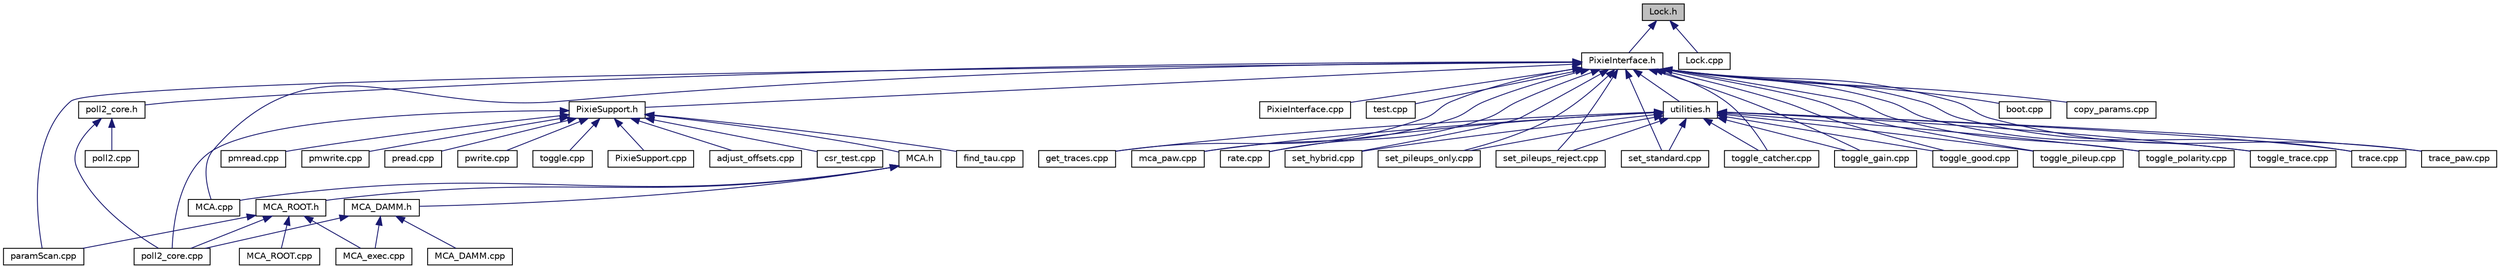 digraph "Lock.h"
{
  edge [fontname="Helvetica",fontsize="10",labelfontname="Helvetica",labelfontsize="10"];
  node [fontname="Helvetica",fontsize="10",shape=record];
  Node1 [label="Lock.h",height=0.2,width=0.4,color="black", fillcolor="grey75", style="filled", fontcolor="black"];
  Node1 -> Node2 [dir="back",color="midnightblue",fontsize="10",style="solid",fontname="Helvetica"];
  Node2 [label="PixieInterface.h",height=0.2,width=0.4,color="black", fillcolor="white", style="filled",URL="$d2/d2c/_pixie_interface_8h.html"];
  Node2 -> Node3 [dir="back",color="midnightblue",fontsize="10",style="solid",fontname="Helvetica"];
  Node3 [label="PixieSupport.h",height=0.2,width=0.4,color="black", fillcolor="white", style="filled",URL="$d5/daf/_pixie_support_8h.html"];
  Node3 -> Node4 [dir="back",color="midnightblue",fontsize="10",style="solid",fontname="Helvetica"];
  Node4 [label="PixieSupport.cpp",height=0.2,width=0.4,color="black", fillcolor="white", style="filled",URL="$d7/d39/_pixie_support_8cpp.html"];
  Node3 -> Node5 [dir="back",color="midnightblue",fontsize="10",style="solid",fontname="Helvetica"];
  Node5 [label="MCA.h",height=0.2,width=0.4,color="black", fillcolor="white", style="filled",URL="$d7/d20/_m_c_a_8h.html"];
  Node5 -> Node6 [dir="back",color="midnightblue",fontsize="10",style="solid",fontname="Helvetica"];
  Node6 [label="MCA_DAMM.h",height=0.2,width=0.4,color="black", fillcolor="white", style="filled",URL="$dd/d02/_m_c_a___d_a_m_m_8h.html"];
  Node6 -> Node7 [dir="back",color="midnightblue",fontsize="10",style="solid",fontname="Helvetica"];
  Node7 [label="MCA_DAMM.cpp",height=0.2,width=0.4,color="black", fillcolor="white", style="filled",URL="$d2/d08/_m_c_a___d_a_m_m_8cpp.html"];
  Node6 -> Node8 [dir="back",color="midnightblue",fontsize="10",style="solid",fontname="Helvetica"];
  Node8 [label="MCA_exec.cpp",height=0.2,width=0.4,color="black", fillcolor="white", style="filled",URL="$da/d35/_m_c_a__exec_8cpp.html"];
  Node6 -> Node9 [dir="back",color="midnightblue",fontsize="10",style="solid",fontname="Helvetica"];
  Node9 [label="poll2_core.cpp",height=0.2,width=0.4,color="black", fillcolor="white", style="filled",URL="$d0/dd4/poll2__core_8cpp.html",tooltip="Controls the poll2 command interpreter and data acquisition system. "];
  Node5 -> Node10 [dir="back",color="midnightblue",fontsize="10",style="solid",fontname="Helvetica"];
  Node10 [label="MCA_ROOT.h",height=0.2,width=0.4,color="black", fillcolor="white", style="filled",URL="$d1/ddd/_m_c_a___r_o_o_t_8h.html"];
  Node10 -> Node8 [dir="back",color="midnightblue",fontsize="10",style="solid",fontname="Helvetica"];
  Node10 -> Node11 [dir="back",color="midnightblue",fontsize="10",style="solid",fontname="Helvetica"];
  Node11 [label="MCA_ROOT.cpp",height=0.2,width=0.4,color="black", fillcolor="white", style="filled",URL="$d5/dbb/_m_c_a___r_o_o_t_8cpp.html"];
  Node10 -> Node9 [dir="back",color="midnightblue",fontsize="10",style="solid",fontname="Helvetica"];
  Node10 -> Node12 [dir="back",color="midnightblue",fontsize="10",style="solid",fontname="Helvetica"];
  Node12 [label="paramScan.cpp",height=0.2,width=0.4,color="black", fillcolor="white", style="filled",URL="$db/d9f/param_scan_8cpp.html"];
  Node5 -> Node13 [dir="back",color="midnightblue",fontsize="10",style="solid",fontname="Helvetica"];
  Node13 [label="MCA.cpp",height=0.2,width=0.4,color="black", fillcolor="white", style="filled",URL="$d3/d1e/_m_c_a_8cpp.html"];
  Node3 -> Node9 [dir="back",color="midnightblue",fontsize="10",style="solid",fontname="Helvetica"];
  Node3 -> Node14 [dir="back",color="midnightblue",fontsize="10",style="solid",fontname="Helvetica"];
  Node14 [label="adjust_offsets.cpp",height=0.2,width=0.4,color="black", fillcolor="white", style="filled",URL="$d9/d36/adjust__offsets_8cpp.html"];
  Node3 -> Node15 [dir="back",color="midnightblue",fontsize="10",style="solid",fontname="Helvetica"];
  Node15 [label="csr_test.cpp",height=0.2,width=0.4,color="black", fillcolor="white", style="filled",URL="$df/d1d/csr__test_8cpp.html"];
  Node3 -> Node16 [dir="back",color="midnightblue",fontsize="10",style="solid",fontname="Helvetica"];
  Node16 [label="find_tau.cpp",height=0.2,width=0.4,color="black", fillcolor="white", style="filled",URL="$d1/d71/find__tau_8cpp.html"];
  Node3 -> Node17 [dir="back",color="midnightblue",fontsize="10",style="solid",fontname="Helvetica"];
  Node17 [label="pmread.cpp",height=0.2,width=0.4,color="black", fillcolor="white", style="filled",URL="$da/d55/pmread_8cpp.html"];
  Node3 -> Node18 [dir="back",color="midnightblue",fontsize="10",style="solid",fontname="Helvetica"];
  Node18 [label="pmwrite.cpp",height=0.2,width=0.4,color="black", fillcolor="white", style="filled",URL="$d6/df7/pmwrite_8cpp.html"];
  Node3 -> Node19 [dir="back",color="midnightblue",fontsize="10",style="solid",fontname="Helvetica"];
  Node19 [label="pread.cpp",height=0.2,width=0.4,color="black", fillcolor="white", style="filled",URL="$dc/d22/pread_8cpp.html"];
  Node3 -> Node20 [dir="back",color="midnightblue",fontsize="10",style="solid",fontname="Helvetica"];
  Node20 [label="pwrite.cpp",height=0.2,width=0.4,color="black", fillcolor="white", style="filled",URL="$d5/d89/pwrite_8cpp.html"];
  Node3 -> Node21 [dir="back",color="midnightblue",fontsize="10",style="solid",fontname="Helvetica"];
  Node21 [label="toggle.cpp",height=0.2,width=0.4,color="black", fillcolor="white", style="filled",URL="$d6/d7d/toggle_8cpp.html"];
  Node2 -> Node22 [dir="back",color="midnightblue",fontsize="10",style="solid",fontname="Helvetica"];
  Node22 [label="PixieInterface.cpp",height=0.2,width=0.4,color="black", fillcolor="white", style="filled",URL="$dd/da7/_pixie_interface_8cpp.html"];
  Node2 -> Node23 [dir="back",color="midnightblue",fontsize="10",style="solid",fontname="Helvetica"];
  Node23 [label="test.cpp",height=0.2,width=0.4,color="black", fillcolor="white", style="filled",URL="$df/dac/test_8cpp.html"];
  Node2 -> Node13 [dir="back",color="midnightblue",fontsize="10",style="solid",fontname="Helvetica"];
  Node2 -> Node24 [dir="back",color="midnightblue",fontsize="10",style="solid",fontname="Helvetica"];
  Node24 [label="poll2_core.h",height=0.2,width=0.4,color="black", fillcolor="white", style="filled",URL="$d9/dc1/poll2__core_8h.html",tooltip="Controls the poll2 command interpreter and data acquisition system. "];
  Node24 -> Node25 [dir="back",color="midnightblue",fontsize="10",style="solid",fontname="Helvetica"];
  Node25 [label="poll2.cpp",height=0.2,width=0.4,color="black", fillcolor="white", style="filled",URL="$d1/d50/poll2_8cpp.html"];
  Node24 -> Node9 [dir="back",color="midnightblue",fontsize="10",style="solid",fontname="Helvetica"];
  Node2 -> Node26 [dir="back",color="midnightblue",fontsize="10",style="solid",fontname="Helvetica"];
  Node26 [label="utilities.h",height=0.2,width=0.4,color="black", fillcolor="white", style="filled",URL="$de/df0/utilities_8h.html"];
  Node26 -> Node27 [dir="back",color="midnightblue",fontsize="10",style="solid",fontname="Helvetica"];
  Node27 [label="get_traces.cpp",height=0.2,width=0.4,color="black", fillcolor="white", style="filled",URL="$dd/dc1/get__traces_8cpp.html"];
  Node26 -> Node28 [dir="back",color="midnightblue",fontsize="10",style="solid",fontname="Helvetica"];
  Node28 [label="mca_paw.cpp",height=0.2,width=0.4,color="black", fillcolor="white", style="filled",URL="$d8/d3e/mca__paw_8cpp.html"];
  Node26 -> Node29 [dir="back",color="midnightblue",fontsize="10",style="solid",fontname="Helvetica"];
  Node29 [label="rate.cpp",height=0.2,width=0.4,color="black", fillcolor="white", style="filled",URL="$d3/d78/rate_8cpp.html"];
  Node26 -> Node30 [dir="back",color="midnightblue",fontsize="10",style="solid",fontname="Helvetica"];
  Node30 [label="set_hybrid.cpp",height=0.2,width=0.4,color="black", fillcolor="white", style="filled",URL="$da/d0b/set__hybrid_8cpp.html"];
  Node26 -> Node31 [dir="back",color="midnightblue",fontsize="10",style="solid",fontname="Helvetica"];
  Node31 [label="set_pileups_only.cpp",height=0.2,width=0.4,color="black", fillcolor="white", style="filled",URL="$d8/d66/set__pileups__only_8cpp.html"];
  Node26 -> Node32 [dir="back",color="midnightblue",fontsize="10",style="solid",fontname="Helvetica"];
  Node32 [label="set_pileups_reject.cpp",height=0.2,width=0.4,color="black", fillcolor="white", style="filled",URL="$d6/d03/set__pileups__reject_8cpp.html"];
  Node26 -> Node33 [dir="back",color="midnightblue",fontsize="10",style="solid",fontname="Helvetica"];
  Node33 [label="set_standard.cpp",height=0.2,width=0.4,color="black", fillcolor="white", style="filled",URL="$d7/d1d/set__standard_8cpp.html"];
  Node26 -> Node34 [dir="back",color="midnightblue",fontsize="10",style="solid",fontname="Helvetica"];
  Node34 [label="toggle_catcher.cpp",height=0.2,width=0.4,color="black", fillcolor="white", style="filled",URL="$d9/d7a/toggle__catcher_8cpp.html"];
  Node26 -> Node35 [dir="back",color="midnightblue",fontsize="10",style="solid",fontname="Helvetica"];
  Node35 [label="toggle_gain.cpp",height=0.2,width=0.4,color="black", fillcolor="white", style="filled",URL="$de/d40/toggle__gain_8cpp.html"];
  Node26 -> Node36 [dir="back",color="midnightblue",fontsize="10",style="solid",fontname="Helvetica"];
  Node36 [label="toggle_good.cpp",height=0.2,width=0.4,color="black", fillcolor="white", style="filled",URL="$d6/d0a/toggle__good_8cpp.html"];
  Node26 -> Node37 [dir="back",color="midnightblue",fontsize="10",style="solid",fontname="Helvetica"];
  Node37 [label="toggle_pileup.cpp",height=0.2,width=0.4,color="black", fillcolor="white", style="filled",URL="$d2/d00/toggle__pileup_8cpp.html"];
  Node26 -> Node38 [dir="back",color="midnightblue",fontsize="10",style="solid",fontname="Helvetica"];
  Node38 [label="toggle_polarity.cpp",height=0.2,width=0.4,color="black", fillcolor="white", style="filled",URL="$df/d1b/toggle__polarity_8cpp.html"];
  Node26 -> Node39 [dir="back",color="midnightblue",fontsize="10",style="solid",fontname="Helvetica"];
  Node39 [label="toggle_trace.cpp",height=0.2,width=0.4,color="black", fillcolor="white", style="filled",URL="$d4/dc9/toggle__trace_8cpp.html"];
  Node26 -> Node40 [dir="back",color="midnightblue",fontsize="10",style="solid",fontname="Helvetica"];
  Node40 [label="trace.cpp",height=0.2,width=0.4,color="black", fillcolor="white", style="filled",URL="$d9/d55/trace_8cpp.html"];
  Node26 -> Node41 [dir="back",color="midnightblue",fontsize="10",style="solid",fontname="Helvetica"];
  Node41 [label="trace_paw.cpp",height=0.2,width=0.4,color="black", fillcolor="white", style="filled",URL="$d1/de6/trace__paw_8cpp.html"];
  Node2 -> Node42 [dir="back",color="midnightblue",fontsize="10",style="solid",fontname="Helvetica"];
  Node42 [label="boot.cpp",height=0.2,width=0.4,color="black", fillcolor="white", style="filled",URL="$d5/d08/boot_8cpp.html"];
  Node2 -> Node43 [dir="back",color="midnightblue",fontsize="10",style="solid",fontname="Helvetica"];
  Node43 [label="copy_params.cpp",height=0.2,width=0.4,color="black", fillcolor="white", style="filled",URL="$d9/d6d/copy__params_8cpp.html"];
  Node2 -> Node27 [dir="back",color="midnightblue",fontsize="10",style="solid",fontname="Helvetica"];
  Node2 -> Node28 [dir="back",color="midnightblue",fontsize="10",style="solid",fontname="Helvetica"];
  Node2 -> Node12 [dir="back",color="midnightblue",fontsize="10",style="solid",fontname="Helvetica"];
  Node2 -> Node29 [dir="back",color="midnightblue",fontsize="10",style="solid",fontname="Helvetica"];
  Node2 -> Node30 [dir="back",color="midnightblue",fontsize="10",style="solid",fontname="Helvetica"];
  Node2 -> Node31 [dir="back",color="midnightblue",fontsize="10",style="solid",fontname="Helvetica"];
  Node2 -> Node32 [dir="back",color="midnightblue",fontsize="10",style="solid",fontname="Helvetica"];
  Node2 -> Node33 [dir="back",color="midnightblue",fontsize="10",style="solid",fontname="Helvetica"];
  Node2 -> Node34 [dir="back",color="midnightblue",fontsize="10",style="solid",fontname="Helvetica"];
  Node2 -> Node35 [dir="back",color="midnightblue",fontsize="10",style="solid",fontname="Helvetica"];
  Node2 -> Node36 [dir="back",color="midnightblue",fontsize="10",style="solid",fontname="Helvetica"];
  Node2 -> Node37 [dir="back",color="midnightblue",fontsize="10",style="solid",fontname="Helvetica"];
  Node2 -> Node38 [dir="back",color="midnightblue",fontsize="10",style="solid",fontname="Helvetica"];
  Node2 -> Node39 [dir="back",color="midnightblue",fontsize="10",style="solid",fontname="Helvetica"];
  Node2 -> Node40 [dir="back",color="midnightblue",fontsize="10",style="solid",fontname="Helvetica"];
  Node2 -> Node41 [dir="back",color="midnightblue",fontsize="10",style="solid",fontname="Helvetica"];
  Node1 -> Node44 [dir="back",color="midnightblue",fontsize="10",style="solid",fontname="Helvetica"];
  Node44 [label="Lock.cpp",height=0.2,width=0.4,color="black", fillcolor="white", style="filled",URL="$d3/d5f/_lock_8cpp.html"];
}
